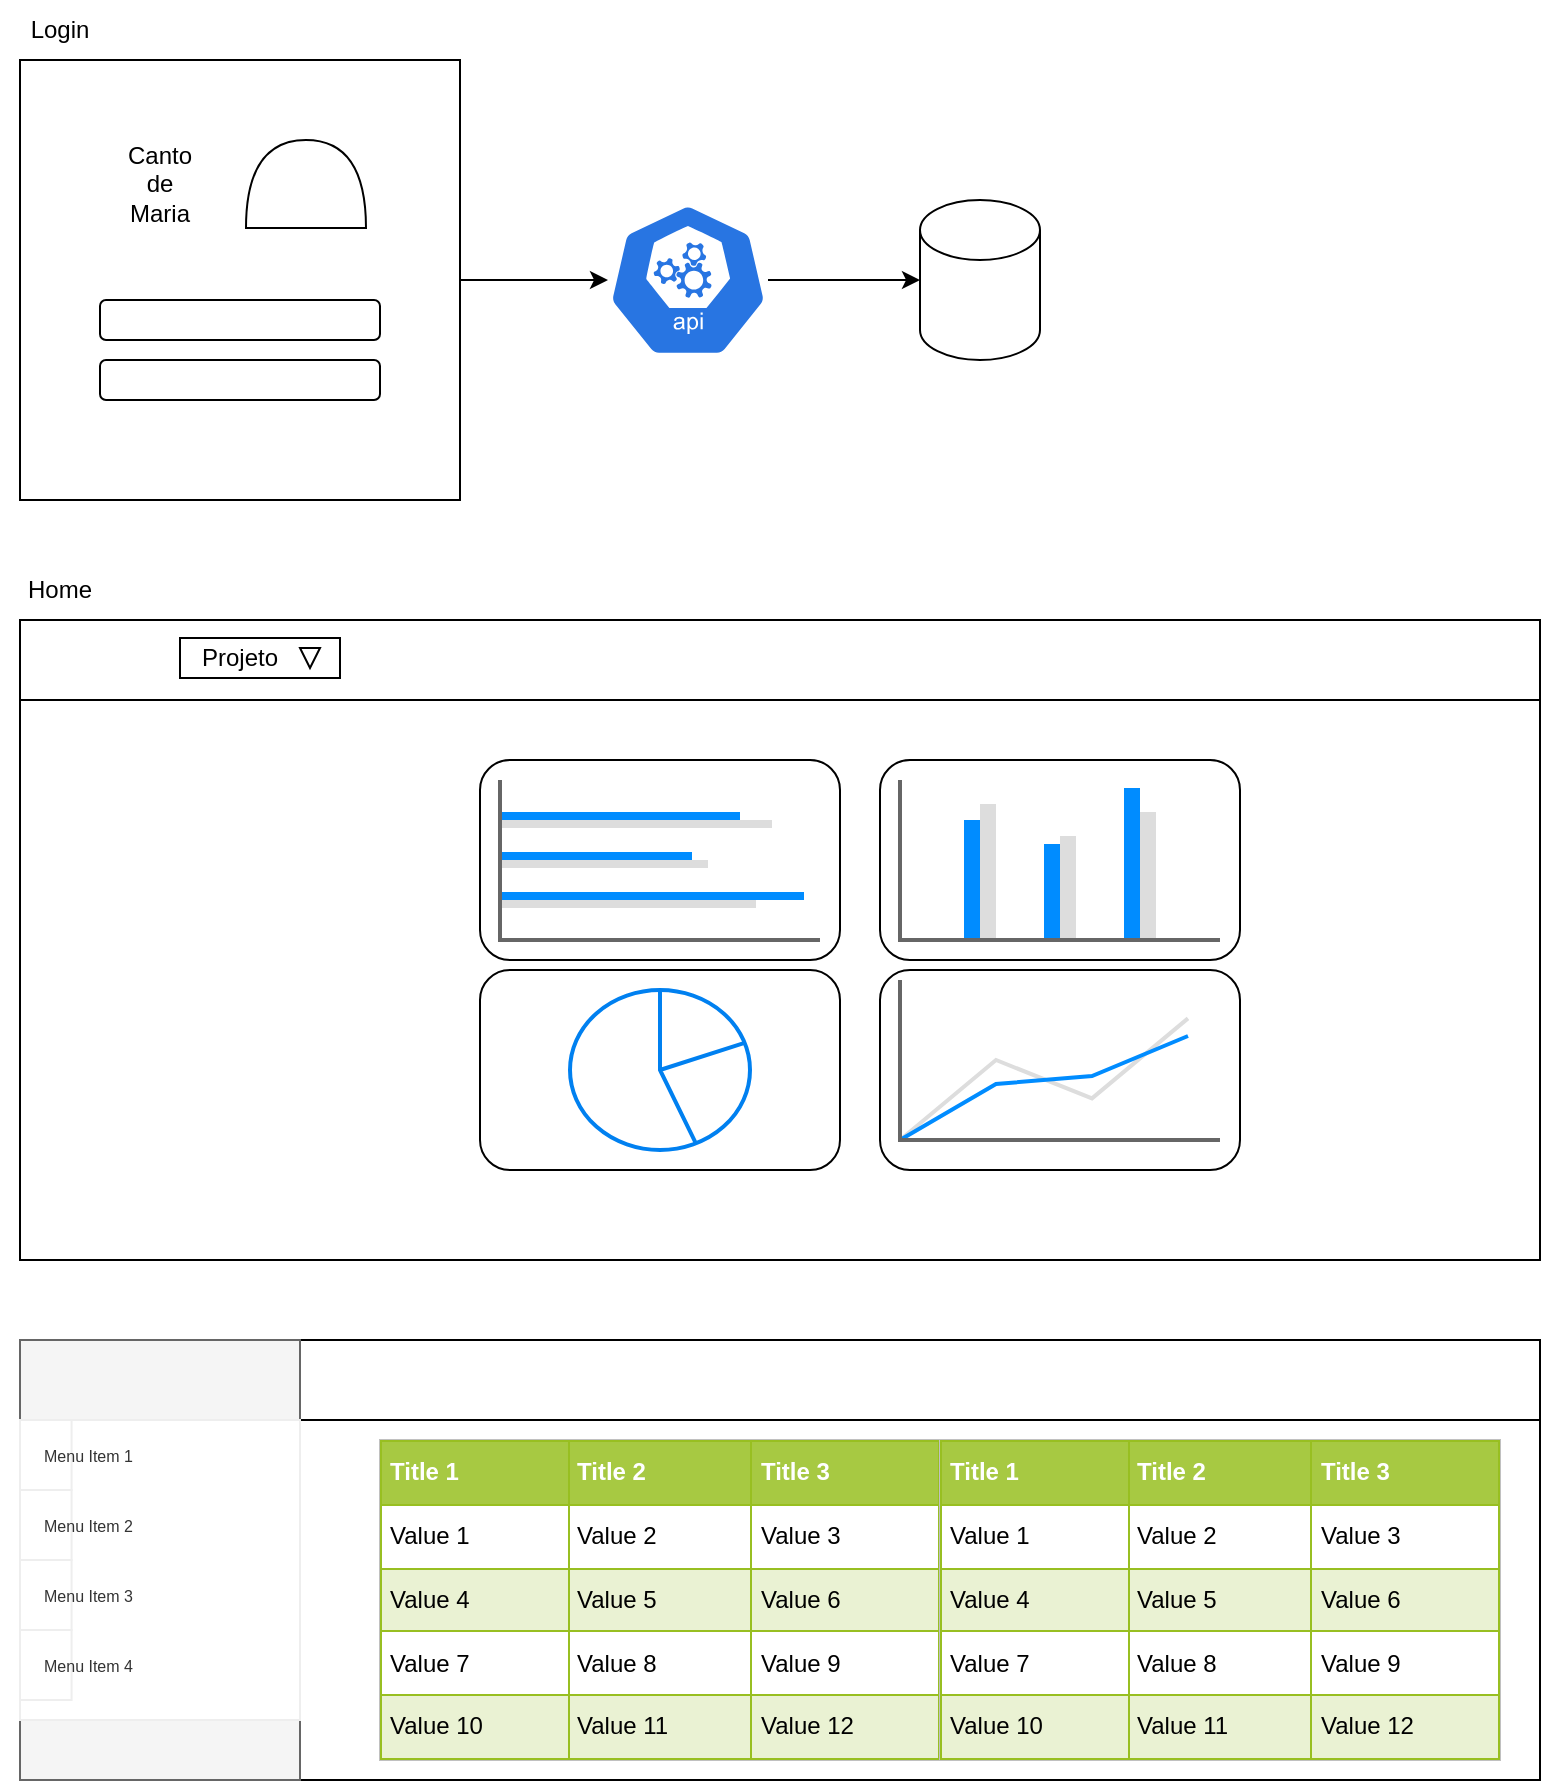 <mxfile version="19.0.3" type="github">
  <diagram id="C5RBs43oDa-KdzZeNtuy" name="Page-1">
    <mxGraphModel dx="918" dy="543" grid="1" gridSize="10" guides="1" tooltips="1" connect="1" arrows="1" fold="1" page="1" pageScale="1" pageWidth="827" pageHeight="1169" math="0" shadow="0">
      <root>
        <mxCell id="WIyWlLk6GJQsqaUBKTNV-0" />
        <mxCell id="WIyWlLk6GJQsqaUBKTNV-1" parent="WIyWlLk6GJQsqaUBKTNV-0" />
        <mxCell id="lAE0gaK0SMhXjGEfoFn3-16" value="" style="rounded=0;whiteSpace=wrap;html=1;fillColor=none;" vertex="1" parent="WIyWlLk6GJQsqaUBKTNV-1">
          <mxGeometry x="40" y="320" width="760" height="40" as="geometry" />
        </mxCell>
        <mxCell id="lAE0gaK0SMhXjGEfoFn3-11" value="" style="edgeStyle=orthogonalEdgeStyle;rounded=0;orthogonalLoop=1;jettySize=auto;html=1;" edge="1" parent="WIyWlLk6GJQsqaUBKTNV-1" source="lAE0gaK0SMhXjGEfoFn3-0" target="lAE0gaK0SMhXjGEfoFn3-10">
          <mxGeometry relative="1" as="geometry" />
        </mxCell>
        <mxCell id="lAE0gaK0SMhXjGEfoFn3-0" value="" style="whiteSpace=wrap;html=1;aspect=fixed;" vertex="1" parent="WIyWlLk6GJQsqaUBKTNV-1">
          <mxGeometry x="40" y="40" width="220" height="220" as="geometry" />
        </mxCell>
        <mxCell id="lAE0gaK0SMhXjGEfoFn3-3" value="" style="group" vertex="1" connectable="0" parent="WIyWlLk6GJQsqaUBKTNV-1">
          <mxGeometry x="80" y="160" width="140" height="50" as="geometry" />
        </mxCell>
        <mxCell id="lAE0gaK0SMhXjGEfoFn3-1" value="" style="rounded=1;whiteSpace=wrap;html=1;" vertex="1" parent="lAE0gaK0SMhXjGEfoFn3-3">
          <mxGeometry width="140" height="20" as="geometry" />
        </mxCell>
        <mxCell id="lAE0gaK0SMhXjGEfoFn3-2" value="" style="rounded=1;whiteSpace=wrap;html=1;" vertex="1" parent="lAE0gaK0SMhXjGEfoFn3-3">
          <mxGeometry y="30" width="140" height="20" as="geometry" />
        </mxCell>
        <mxCell id="lAE0gaK0SMhXjGEfoFn3-6" value="" style="group" vertex="1" connectable="0" parent="WIyWlLk6GJQsqaUBKTNV-1">
          <mxGeometry x="80" y="80" width="133" height="44" as="geometry" />
        </mxCell>
        <mxCell id="lAE0gaK0SMhXjGEfoFn3-4" value="Canto&lt;br&gt;de&lt;br&gt;Maria" style="text;html=1;strokeColor=none;fillColor=none;align=center;verticalAlign=middle;whiteSpace=wrap;rounded=0;" vertex="1" parent="lAE0gaK0SMhXjGEfoFn3-6">
          <mxGeometry y="7" width="60" height="30" as="geometry" />
        </mxCell>
        <mxCell id="lAE0gaK0SMhXjGEfoFn3-5" value="" style="shape=or;whiteSpace=wrap;html=1;rotation=-90;" vertex="1" parent="lAE0gaK0SMhXjGEfoFn3-6">
          <mxGeometry x="81" y="-8" width="44" height="60" as="geometry" />
        </mxCell>
        <mxCell id="lAE0gaK0SMhXjGEfoFn3-7" value="Login" style="text;html=1;strokeColor=none;fillColor=none;align=center;verticalAlign=middle;whiteSpace=wrap;rounded=0;" vertex="1" parent="WIyWlLk6GJQsqaUBKTNV-1">
          <mxGeometry x="30" y="10" width="60" height="30" as="geometry" />
        </mxCell>
        <mxCell id="lAE0gaK0SMhXjGEfoFn3-9" value="" style="shape=cylinder3;whiteSpace=wrap;html=1;boundedLbl=1;backgroundOutline=1;size=15;fillColor=none;" vertex="1" parent="WIyWlLk6GJQsqaUBKTNV-1">
          <mxGeometry x="490" y="110" width="60" height="80" as="geometry" />
        </mxCell>
        <mxCell id="lAE0gaK0SMhXjGEfoFn3-12" value="" style="edgeStyle=orthogonalEdgeStyle;rounded=0;orthogonalLoop=1;jettySize=auto;html=1;" edge="1" parent="WIyWlLk6GJQsqaUBKTNV-1" source="lAE0gaK0SMhXjGEfoFn3-10" target="lAE0gaK0SMhXjGEfoFn3-9">
          <mxGeometry relative="1" as="geometry" />
        </mxCell>
        <mxCell id="lAE0gaK0SMhXjGEfoFn3-10" value="" style="sketch=0;html=1;dashed=0;whitespace=wrap;fillColor=#2875E2;strokeColor=#ffffff;points=[[0.005,0.63,0],[0.1,0.2,0],[0.9,0.2,0],[0.5,0,0],[0.995,0.63,0],[0.72,0.99,0],[0.5,1,0],[0.28,0.99,0]];shape=mxgraph.kubernetes.icon;prIcon=api" vertex="1" parent="WIyWlLk6GJQsqaUBKTNV-1">
          <mxGeometry x="334" y="105" width="80" height="90" as="geometry" />
        </mxCell>
        <mxCell id="lAE0gaK0SMhXjGEfoFn3-13" value="Home" style="text;html=1;strokeColor=none;fillColor=none;align=center;verticalAlign=middle;whiteSpace=wrap;rounded=0;" vertex="1" parent="WIyWlLk6GJQsqaUBKTNV-1">
          <mxGeometry x="30" y="290" width="60" height="30" as="geometry" />
        </mxCell>
        <mxCell id="lAE0gaK0SMhXjGEfoFn3-15" value="" style="shape=image;html=1;verticalAlign=top;verticalLabelPosition=bottom;labelBackgroundColor=#ffffff;imageAspect=0;aspect=fixed;image=https://cdn1.iconfinder.com/data/icons/ionicons-fill-vol-2/512/menu-128.png;fillColor=none;" vertex="1" parent="WIyWlLk6GJQsqaUBKTNV-1">
          <mxGeometry x="52" y="326" width="28" height="28" as="geometry" />
        </mxCell>
        <mxCell id="lAE0gaK0SMhXjGEfoFn3-19" value="" style="group" vertex="1" connectable="0" parent="WIyWlLk6GJQsqaUBKTNV-1">
          <mxGeometry x="120" y="329" width="80" height="25" as="geometry" />
        </mxCell>
        <mxCell id="lAE0gaK0SMhXjGEfoFn3-17" value="" style="triangle;whiteSpace=wrap;html=1;fillColor=none;rotation=90;" vertex="1" parent="lAE0gaK0SMhXjGEfoFn3-19">
          <mxGeometry x="60" y="5" width="10" height="10" as="geometry" />
        </mxCell>
        <mxCell id="lAE0gaK0SMhXjGEfoFn3-18" value="" style="rounded=0;whiteSpace=wrap;html=1;fillColor=none;" vertex="1" parent="lAE0gaK0SMhXjGEfoFn3-19">
          <mxGeometry width="80" height="20" as="geometry" />
        </mxCell>
        <mxCell id="lAE0gaK0SMhXjGEfoFn3-20" value="Projeto" style="text;html=1;strokeColor=none;fillColor=none;align=center;verticalAlign=middle;whiteSpace=wrap;rounded=0;" vertex="1" parent="lAE0gaK0SMhXjGEfoFn3-19">
          <mxGeometry y="-5" width="60" height="30" as="geometry" />
        </mxCell>
        <mxCell id="lAE0gaK0SMhXjGEfoFn3-22" value="" style="rounded=0;whiteSpace=wrap;html=1;fillColor=none;" vertex="1" parent="WIyWlLk6GJQsqaUBKTNV-1">
          <mxGeometry x="40" y="680" width="760" height="220" as="geometry" />
        </mxCell>
        <mxCell id="lAE0gaK0SMhXjGEfoFn3-24" value="" style="rounded=0;whiteSpace=wrap;html=1;fillColor=none;" vertex="1" parent="WIyWlLk6GJQsqaUBKTNV-1">
          <mxGeometry x="40" y="680" width="760" height="40" as="geometry" />
        </mxCell>
        <mxCell id="lAE0gaK0SMhXjGEfoFn3-29" value="" style="rounded=0;whiteSpace=wrap;html=1;fillColor=#f5f5f5;fontColor=#333333;strokeColor=#666666;" vertex="1" parent="WIyWlLk6GJQsqaUBKTNV-1">
          <mxGeometry x="40" y="680" width="140" height="220" as="geometry" />
        </mxCell>
        <mxCell id="lAE0gaK0SMhXjGEfoFn3-26" value="" style="shape=image;html=1;verticalAlign=top;verticalLabelPosition=bottom;labelBackgroundColor=#ffffff;imageAspect=0;aspect=fixed;image=https://cdn1.iconfinder.com/data/icons/ionicons-fill-vol-2/512/menu-128.png;fillColor=none;" vertex="1" parent="WIyWlLk6GJQsqaUBKTNV-1">
          <mxGeometry x="52" y="686" width="28" height="28" as="geometry" />
        </mxCell>
        <mxCell id="lAE0gaK0SMhXjGEfoFn3-30" value="" style="strokeWidth=1;html=1;shadow=0;dashed=0;shape=mxgraph.android.rrect;rSize=0;strokeColor=#eeeeee;fillColor=#ffffff;gradientColor=none;" vertex="1" parent="WIyWlLk6GJQsqaUBKTNV-1">
          <mxGeometry x="40" y="720" width="140" height="150" as="geometry" />
        </mxCell>
        <mxCell id="lAE0gaK0SMhXjGEfoFn3-31" value="Menu Item 1" style="strokeColor=inherit;fillColor=inherit;gradientColor=inherit;strokeWidth=1;html=1;shadow=0;dashed=0;shape=mxgraph.android.rrect;rSize=0;align=left;spacingLeft=10;fontSize=8;fontColor=#333333;" vertex="1" parent="lAE0gaK0SMhXjGEfoFn3-30">
          <mxGeometry width="25.789" height="35.0" as="geometry" />
        </mxCell>
        <mxCell id="lAE0gaK0SMhXjGEfoFn3-32" value="Menu Item 2" style="strokeColor=inherit;fillColor=inherit;gradientColor=inherit;strokeWidth=1;html=1;shadow=0;dashed=0;shape=mxgraph.android.rrect;rSize=0;align=left;spacingLeft=10;fontSize=8;fontColor=#333333;" vertex="1" parent="lAE0gaK0SMhXjGEfoFn3-30">
          <mxGeometry y="35.0" width="25.789" height="35.0" as="geometry" />
        </mxCell>
        <mxCell id="lAE0gaK0SMhXjGEfoFn3-33" value="Menu Item 3" style="strokeColor=inherit;fillColor=inherit;gradientColor=inherit;strokeWidth=1;html=1;shadow=0;dashed=0;shape=mxgraph.android.rrect;rSize=0;align=left;spacingLeft=10;fontSize=8;fontColor=#333333;" vertex="1" parent="lAE0gaK0SMhXjGEfoFn3-30">
          <mxGeometry y="70.0" width="25.789" height="35.0" as="geometry" />
        </mxCell>
        <mxCell id="lAE0gaK0SMhXjGEfoFn3-34" value="Menu Item 4" style="strokeColor=inherit;fillColor=inherit;gradientColor=inherit;strokeWidth=1;html=1;shadow=0;dashed=0;shape=mxgraph.android.rrect;rSize=0;align=left;spacingLeft=10;fontSize=8;fontColor=#333333;" vertex="1" parent="lAE0gaK0SMhXjGEfoFn3-30">
          <mxGeometry y="105" width="25.789" height="35.0" as="geometry" />
        </mxCell>
        <mxCell id="lAE0gaK0SMhXjGEfoFn3-8" value="" style="rounded=0;whiteSpace=wrap;html=1;fillColor=none;" vertex="1" parent="WIyWlLk6GJQsqaUBKTNV-1">
          <mxGeometry x="40" y="360" width="760" height="280" as="geometry" />
        </mxCell>
        <mxCell id="lAE0gaK0SMhXjGEfoFn3-45" value="" style="group" vertex="1" connectable="0" parent="WIyWlLk6GJQsqaUBKTNV-1">
          <mxGeometry x="270" y="390" width="380" height="205" as="geometry" />
        </mxCell>
        <mxCell id="lAE0gaK0SMhXjGEfoFn3-42" value="" style="rounded=1;whiteSpace=wrap;html=1;fillColor=none;" vertex="1" parent="lAE0gaK0SMhXjGEfoFn3-45">
          <mxGeometry y="105" width="180" height="100" as="geometry" />
        </mxCell>
        <mxCell id="lAE0gaK0SMhXjGEfoFn3-36" value="" style="verticalLabelPosition=bottom;shadow=0;dashed=0;align=center;html=1;verticalAlign=top;strokeWidth=1;shape=mxgraph.mockup.graphics.barChart;strokeColor=none;strokeColor2=none;strokeColor3=#666666;fillColor2=#008cff;fillColor3=#dddddd;fillColor=none;" vertex="1" parent="lAE0gaK0SMhXjGEfoFn3-45">
          <mxGeometry x="10" y="10" width="160" height="80" as="geometry" />
        </mxCell>
        <mxCell id="lAE0gaK0SMhXjGEfoFn3-37" value="" style="verticalLabelPosition=bottom;shadow=0;dashed=0;align=center;html=1;verticalAlign=top;strokeWidth=1;shape=mxgraph.mockup.graphics.columnChart;strokeColor=none;strokeColor2=none;strokeColor3=#666666;fillColor2=#008cff;fillColor3=#dddddd;fillColor=none;" vertex="1" parent="lAE0gaK0SMhXjGEfoFn3-45">
          <mxGeometry x="210" y="10" width="160" height="80" as="geometry" />
        </mxCell>
        <mxCell id="lAE0gaK0SMhXjGEfoFn3-38" value="" style="verticalLabelPosition=bottom;shadow=0;dashed=0;align=center;html=1;verticalAlign=top;strokeWidth=1;shape=mxgraph.mockup.graphics.lineChart;strokeColor=none;strokeColor2=#666666;strokeColor3=#008cff;strokeColor4=#dddddd;fillColor=none;" vertex="1" parent="lAE0gaK0SMhXjGEfoFn3-45">
          <mxGeometry x="210" y="110" width="160" height="80" as="geometry" />
        </mxCell>
        <mxCell id="lAE0gaK0SMhXjGEfoFn3-44" value="" style="group" vertex="1" connectable="0" parent="lAE0gaK0SMhXjGEfoFn3-45">
          <mxGeometry width="380" height="205" as="geometry" />
        </mxCell>
        <mxCell id="lAE0gaK0SMhXjGEfoFn3-39" value="" style="html=1;verticalLabelPosition=bottom;align=center;labelBackgroundColor=#ffffff;verticalAlign=top;strokeWidth=2;strokeColor=#0080F0;shadow=0;dashed=0;shape=mxgraph.ios7.icons.pie_chart;fillColor=none;" vertex="1" parent="lAE0gaK0SMhXjGEfoFn3-44">
          <mxGeometry x="45" y="115" width="90" height="80" as="geometry" />
        </mxCell>
        <mxCell id="lAE0gaK0SMhXjGEfoFn3-40" value="" style="rounded=1;whiteSpace=wrap;html=1;fillColor=none;" vertex="1" parent="lAE0gaK0SMhXjGEfoFn3-44">
          <mxGeometry width="180" height="100" as="geometry" />
        </mxCell>
        <mxCell id="lAE0gaK0SMhXjGEfoFn3-41" value="" style="rounded=1;whiteSpace=wrap;html=1;fillColor=none;" vertex="1" parent="lAE0gaK0SMhXjGEfoFn3-44">
          <mxGeometry x="200" width="180" height="100" as="geometry" />
        </mxCell>
        <mxCell id="lAE0gaK0SMhXjGEfoFn3-43" value="" style="rounded=1;whiteSpace=wrap;html=1;fillColor=none;" vertex="1" parent="lAE0gaK0SMhXjGEfoFn3-44">
          <mxGeometry x="200" y="105" width="180" height="100" as="geometry" />
        </mxCell>
        <mxCell id="lAE0gaK0SMhXjGEfoFn3-49" value="" style="group" vertex="1" connectable="0" parent="WIyWlLk6GJQsqaUBKTNV-1">
          <mxGeometry x="220" y="730" width="560" height="160" as="geometry" />
        </mxCell>
        <mxCell id="lAE0gaK0SMhXjGEfoFn3-47" value="&lt;table border=&quot;1&quot; width=&quot;100%&quot; height=&quot;100%&quot; cellpadding=&quot;4&quot; style=&quot;width:100%;height:100%;border-collapse:collapse;&quot;&gt;&lt;tr style=&quot;background-color:#A7C942;color:#ffffff;border:1px solid #98bf21;&quot;&gt;&lt;th align=&quot;left&quot;&gt;Title 1&lt;/th&gt;&lt;th align=&quot;left&quot;&gt;Title 2&lt;/th&gt;&lt;th align=&quot;left&quot;&gt;Title 3&lt;/th&gt;&lt;/tr&gt;&lt;tr style=&quot;border:1px solid #98bf21;&quot;&gt;&lt;td&gt;Value 1&lt;/td&gt;&lt;td&gt;Value 2&lt;/td&gt;&lt;td&gt;Value 3&lt;/td&gt;&lt;/tr&gt;&lt;tr style=&quot;background-color:#EAF2D3;border:1px solid #98bf21;&quot;&gt;&lt;td&gt;Value 4&lt;/td&gt;&lt;td&gt;Value 5&lt;/td&gt;&lt;td&gt;Value 6&lt;/td&gt;&lt;/tr&gt;&lt;tr style=&quot;border:1px solid #98bf21;&quot;&gt;&lt;td&gt;Value 7&lt;/td&gt;&lt;td&gt;Value 8&lt;/td&gt;&lt;td&gt;Value 9&lt;/td&gt;&lt;/tr&gt;&lt;tr style=&quot;background-color:#EAF2D3;border:1px solid #98bf21;&quot;&gt;&lt;td&gt;Value 10&lt;/td&gt;&lt;td&gt;Value 11&lt;/td&gt;&lt;td&gt;Value 12&lt;/td&gt;&lt;/tr&gt;&lt;/table&gt;" style="text;html=1;strokeColor=#c0c0c0;fillColor=#ffffff;overflow=fill;rounded=0;" vertex="1" parent="lAE0gaK0SMhXjGEfoFn3-49">
          <mxGeometry width="280" height="160" as="geometry" />
        </mxCell>
        <mxCell id="lAE0gaK0SMhXjGEfoFn3-48" value="&lt;table border=&quot;1&quot; width=&quot;100%&quot; height=&quot;100%&quot; cellpadding=&quot;4&quot; style=&quot;width:100%;height:100%;border-collapse:collapse;&quot;&gt;&lt;tr style=&quot;background-color:#A7C942;color:#ffffff;border:1px solid #98bf21;&quot;&gt;&lt;th align=&quot;left&quot;&gt;Title 1&lt;/th&gt;&lt;th align=&quot;left&quot;&gt;Title 2&lt;/th&gt;&lt;th align=&quot;left&quot;&gt;Title 3&lt;/th&gt;&lt;/tr&gt;&lt;tr style=&quot;border:1px solid #98bf21;&quot;&gt;&lt;td&gt;Value 1&lt;/td&gt;&lt;td&gt;Value 2&lt;/td&gt;&lt;td&gt;Value 3&lt;/td&gt;&lt;/tr&gt;&lt;tr style=&quot;background-color:#EAF2D3;border:1px solid #98bf21;&quot;&gt;&lt;td&gt;Value 4&lt;/td&gt;&lt;td&gt;Value 5&lt;/td&gt;&lt;td&gt;Value 6&lt;/td&gt;&lt;/tr&gt;&lt;tr style=&quot;border:1px solid #98bf21;&quot;&gt;&lt;td&gt;Value 7&lt;/td&gt;&lt;td&gt;Value 8&lt;/td&gt;&lt;td&gt;Value 9&lt;/td&gt;&lt;/tr&gt;&lt;tr style=&quot;background-color:#EAF2D3;border:1px solid #98bf21;&quot;&gt;&lt;td&gt;Value 10&lt;/td&gt;&lt;td&gt;Value 11&lt;/td&gt;&lt;td&gt;Value 12&lt;/td&gt;&lt;/tr&gt;&lt;/table&gt;" style="text;html=1;strokeColor=#c0c0c0;fillColor=#ffffff;overflow=fill;rounded=0;" vertex="1" parent="lAE0gaK0SMhXjGEfoFn3-49">
          <mxGeometry x="280" width="280" height="160" as="geometry" />
        </mxCell>
      </root>
    </mxGraphModel>
  </diagram>
</mxfile>
